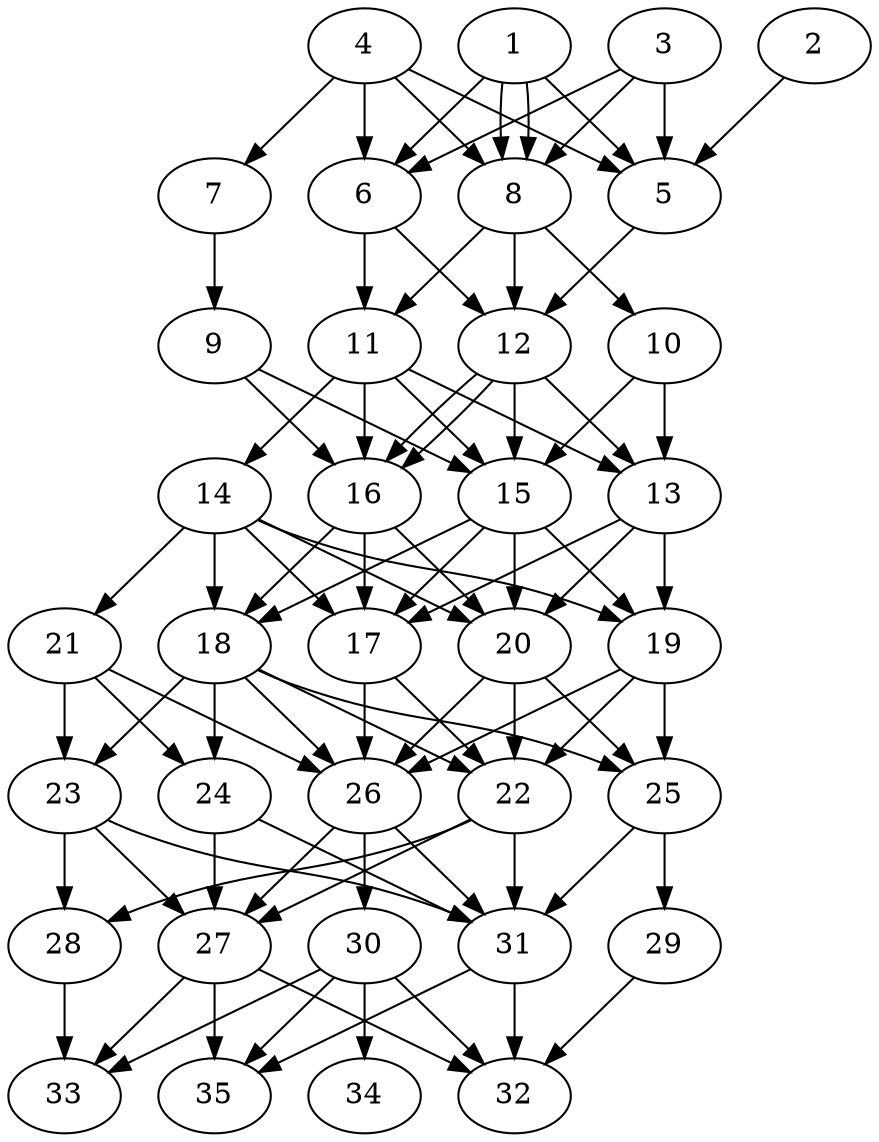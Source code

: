 // DAG automatically generated by daggen at Thu Oct  3 14:05:36 2019
// ./daggen --dot -n 35 --ccr 0.4 --fat 0.5 --regular 0.9 --density 0.9 --mindata 5242880 --maxdata 52428800 
digraph G {
  1 [size="29061120", alpha="0.03", expect_size="11624448"] 
  1 -> 5 [size ="11624448"]
  1 -> 6 [size ="11624448"]
  1 -> 8 [size ="11624448"]
  1 -> 8 [size ="11624448"]
  2 [size="23321600", alpha="0.02", expect_size="9328640"] 
  2 -> 5 [size ="9328640"]
  3 [size="16040960", alpha="0.12", expect_size="6416384"] 
  3 -> 5 [size ="6416384"]
  3 -> 6 [size ="6416384"]
  3 -> 8 [size ="6416384"]
  4 [size="129589760", alpha="0.04", expect_size="51835904"] 
  4 -> 5 [size ="51835904"]
  4 -> 6 [size ="51835904"]
  4 -> 7 [size ="51835904"]
  4 -> 8 [size ="51835904"]
  5 [size="21383680", alpha="0.09", expect_size="8553472"] 
  5 -> 12 [size ="8553472"]
  6 [size="62940160", alpha="0.09", expect_size="25176064"] 
  6 -> 11 [size ="25176064"]
  6 -> 12 [size ="25176064"]
  7 [size="115048960", alpha="0.14", expect_size="46019584"] 
  7 -> 9 [size ="46019584"]
  8 [size="25364480", alpha="0.20", expect_size="10145792"] 
  8 -> 10 [size ="10145792"]
  8 -> 11 [size ="10145792"]
  8 -> 12 [size ="10145792"]
  9 [size="26321920", alpha="0.03", expect_size="10528768"] 
  9 -> 15 [size ="10528768"]
  9 -> 16 [size ="10528768"]
  10 [size="119531520", alpha="0.18", expect_size="47812608"] 
  10 -> 13 [size ="47812608"]
  10 -> 15 [size ="47812608"]
  11 [size="130306560", alpha="0.13", expect_size="52122624"] 
  11 -> 13 [size ="52122624"]
  11 -> 14 [size ="52122624"]
  11 -> 15 [size ="52122624"]
  11 -> 16 [size ="52122624"]
  12 [size="27957760", alpha="0.09", expect_size="11183104"] 
  12 -> 13 [size ="11183104"]
  12 -> 15 [size ="11183104"]
  12 -> 16 [size ="11183104"]
  12 -> 16 [size ="11183104"]
  13 [size="37109760", alpha="0.18", expect_size="14843904"] 
  13 -> 17 [size ="14843904"]
  13 -> 19 [size ="14843904"]
  13 -> 20 [size ="14843904"]
  14 [size="109777920", alpha="0.09", expect_size="43911168"] 
  14 -> 17 [size ="43911168"]
  14 -> 18 [size ="43911168"]
  14 -> 19 [size ="43911168"]
  14 -> 20 [size ="43911168"]
  14 -> 21 [size ="43911168"]
  15 [size="14799360", alpha="0.13", expect_size="5919744"] 
  15 -> 17 [size ="5919744"]
  15 -> 18 [size ="5919744"]
  15 -> 19 [size ="5919744"]
  15 -> 20 [size ="5919744"]
  16 [size="66513920", alpha="0.18", expect_size="26605568"] 
  16 -> 17 [size ="26605568"]
  16 -> 18 [size ="26605568"]
  16 -> 20 [size ="26605568"]
  17 [size="119057920", alpha="0.17", expect_size="47623168"] 
  17 -> 22 [size ="47623168"]
  17 -> 26 [size ="47623168"]
  18 [size="85921280", alpha="0.17", expect_size="34368512"] 
  18 -> 22 [size ="34368512"]
  18 -> 23 [size ="34368512"]
  18 -> 24 [size ="34368512"]
  18 -> 25 [size ="34368512"]
  18 -> 26 [size ="34368512"]
  19 [size="83304960", alpha="0.06", expect_size="33321984"] 
  19 -> 22 [size ="33321984"]
  19 -> 25 [size ="33321984"]
  19 -> 26 [size ="33321984"]
  20 [size="103774720", alpha="0.15", expect_size="41509888"] 
  20 -> 22 [size ="41509888"]
  20 -> 25 [size ="41509888"]
  20 -> 26 [size ="41509888"]
  21 [size="93488640", alpha="0.06", expect_size="37395456"] 
  21 -> 23 [size ="37395456"]
  21 -> 24 [size ="37395456"]
  21 -> 26 [size ="37395456"]
  22 [size="51937280", alpha="0.20", expect_size="20774912"] 
  22 -> 27 [size ="20774912"]
  22 -> 28 [size ="20774912"]
  22 -> 31 [size ="20774912"]
  23 [size="107095040", alpha="0.13", expect_size="42838016"] 
  23 -> 27 [size ="42838016"]
  23 -> 28 [size ="42838016"]
  23 -> 31 [size ="42838016"]
  24 [size="92364800", alpha="0.06", expect_size="36945920"] 
  24 -> 27 [size ="36945920"]
  24 -> 31 [size ="36945920"]
  25 [size="25013760", alpha="0.01", expect_size="10005504"] 
  25 -> 29 [size ="10005504"]
  25 -> 31 [size ="10005504"]
  26 [size="103385600", alpha="0.04", expect_size="41354240"] 
  26 -> 27 [size ="41354240"]
  26 -> 30 [size ="41354240"]
  26 -> 31 [size ="41354240"]
  27 [size="91499520", alpha="0.05", expect_size="36599808"] 
  27 -> 32 [size ="36599808"]
  27 -> 33 [size ="36599808"]
  27 -> 35 [size ="36599808"]
  28 [size="70919680", alpha="0.07", expect_size="28367872"] 
  28 -> 33 [size ="28367872"]
  29 [size="51384320", alpha="0.12", expect_size="20553728"] 
  29 -> 32 [size ="20553728"]
  30 [size="89674240", alpha="0.15", expect_size="35869696"] 
  30 -> 32 [size ="35869696"]
  30 -> 33 [size ="35869696"]
  30 -> 34 [size ="35869696"]
  30 -> 35 [size ="35869696"]
  31 [size="60976640", alpha="0.18", expect_size="24390656"] 
  31 -> 32 [size ="24390656"]
  31 -> 35 [size ="24390656"]
  32 [size="99217920", alpha="0.03", expect_size="39687168"] 
  33 [size="96647680", alpha="0.12", expect_size="38659072"] 
  34 [size="56197120", alpha="0.18", expect_size="22478848"] 
  35 [size="94356480", alpha="0.04", expect_size="37742592"] 
}

